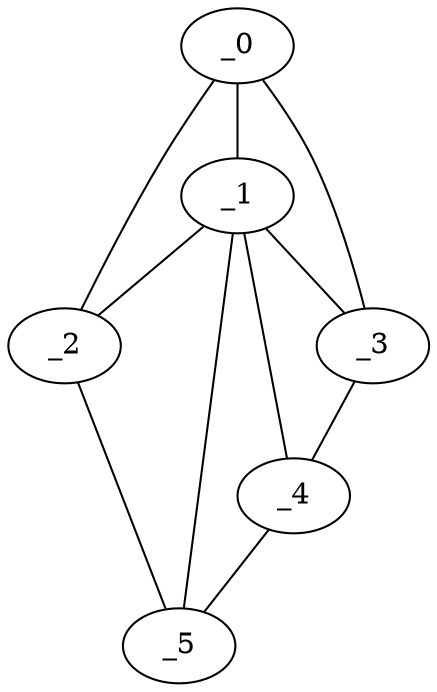 graph "obj95__335.gxl" {
	_0	 [x=68,
		y=45];
	_1	 [x=103,
		y=38];
	_0 -- _1	 [valence=2];
	_2	 [x=119,
		y=47];
	_0 -- _2	 [valence=1];
	_3	 [x=127,
		y=1];
	_0 -- _3	 [valence=1];
	_1 -- _2	 [valence=1];
	_1 -- _3	 [valence=2];
	_4	 [x=127,
		y=19];
	_1 -- _4	 [valence=2];
	_5	 [x=127,
		y=39];
	_1 -- _5	 [valence=2];
	_2 -- _5	 [valence=1];
	_3 -- _4	 [valence=1];
	_4 -- _5	 [valence=1];
}
